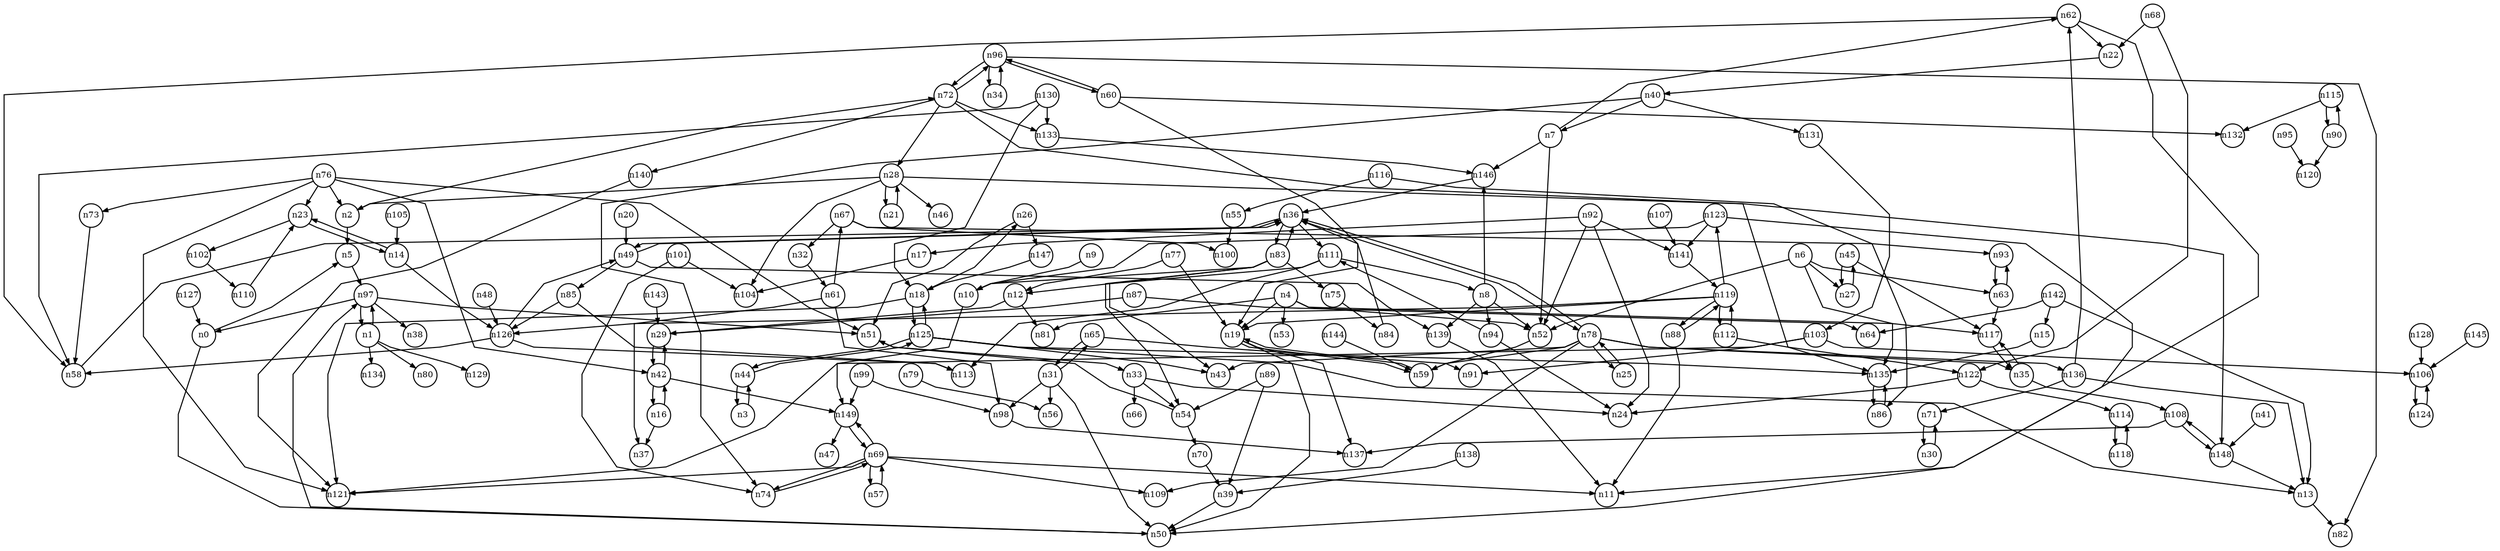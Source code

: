 digraph G{
splines=polyline;
ranksep=0.22;
nodesep=0.22;
nodesize=0.32;
fontsize=8
edge [arrowsize=0.5]
node [fontsize=8 shape=circle width=0.32 fixedsize=shape];

n5 -> n97
n0 -> n5
n0 -> n50
n50 -> n97
n1 -> n80
n1 -> n97
n1 -> n129
n1 -> n134
n97 -> n0
n97 -> n38
n97 -> n51
n97 -> n1
n2 -> n5
n2 -> n72
n19 -> n50
n19 -> n59
n19 -> n137
n4 -> n19
n4 -> n52
n4 -> n53
n4 -> n81
n4 -> n117
n52 -> n59
n117 -> n35
n27 -> n45
n6 -> n27
n6 -> n52
n6 -> n63
n6 -> n135
n63 -> n93
n63 -> n117
n135 -> n86
n7 -> n52
n7 -> n62
n7 -> n146
n62 -> n11
n62 -> n22
n62 -> n58
n146 -> n36
n8 -> n52
n8 -> n94
n8 -> n139
n8 -> n146
n94 -> n24
n94 -> n111
n139 -> n11
n10 -> n149
n9 -> n10
n149 -> n47
n149 -> n69
n29 -> n42
n12 -> n29
n12 -> n81
n13 -> n82
n126 -> n58
n126 -> n113
n126 -> n49
n14 -> n126
n14 -> n23
n15 -> n135
n16 -> n37
n16 -> n42
n42 -> n29
n42 -> n149
n42 -> n16
n17 -> n104
n26 -> n51
n26 -> n147
n18 -> n26
n18 -> n121
n18 -> n125
n59 -> n19
n49 -> n85
n49 -> n139
n49 -> n36
n20 -> n49
n23 -> n14
n23 -> n102
n102 -> n110
n51 -> n33
n147 -> n18
n45 -> n117
n45 -> n27
n28 -> n2
n28 -> n21
n28 -> n46
n28 -> n104
n28 -> n148
n21 -> n28
n148 -> n13
n148 -> n108
n31 -> n50
n31 -> n56
n31 -> n65
n31 -> n98
n65 -> n91
n65 -> n31
n98 -> n137
n33 -> n24
n33 -> n54
n33 -> n66
n54 -> n51
n54 -> n70
n108 -> n137
n108 -> n148
n35 -> n108
n35 -> n117
n36 -> n49
n36 -> n78
n36 -> n83
n36 -> n111
n78 -> n25
n78 -> n35
n78 -> n43
n78 -> n59
n78 -> n109
n78 -> n136
n78 -> n36
n83 -> n10
n83 -> n43
n83 -> n54
n83 -> n75
n83 -> n36
n111 -> n8
n111 -> n12
n111 -> n113
n39 -> n50
n40 -> n7
n40 -> n74
n40 -> n131
n74 -> n69
n131 -> n103
n41 -> n148
n3 -> n44
n44 -> n3
n44 -> n125
n48 -> n126
n85 -> n113
n85 -> n126
n70 -> n39
n55 -> n100
n69 -> n11
n69 -> n74
n69 -> n109
n69 -> n121
n69 -> n149
n69 -> n57
n57 -> n69
n60 -> n19
n60 -> n132
n60 -> n96
n61 -> n37
n61 -> n67
n61 -> n98
n67 -> n32
n67 -> n93
n67 -> n100
n22 -> n40
n58 -> n36
n93 -> n63
n32 -> n61
n68 -> n22
n68 -> n122
n122 -> n24
n122 -> n114
n30 -> n71
n71 -> n30
n72 -> n28
n72 -> n96
n72 -> n133
n72 -> n135
n72 -> n140
n96 -> n34
n96 -> n60
n96 -> n82
n96 -> n72
n133 -> n146
n140 -> n121
n73 -> n58
n84 -> n36
n75 -> n84
n76 -> n2
n76 -> n23
n76 -> n42
n76 -> n51
n76 -> n73
n76 -> n121
n77 -> n12
n77 -> n19
n25 -> n78
n136 -> n13
n136 -> n62
n136 -> n71
n79 -> n56
n86 -> n135
n87 -> n29
n87 -> n64
n88 -> n11
n88 -> n119
n89 -> n39
n89 -> n54
n90 -> n120
n90 -> n115
n92 -> n17
n92 -> n24
n92 -> n52
n92 -> n141
n141 -> n119
n95 -> n120
n34 -> n96
n99 -> n98
n99 -> n149
n101 -> n74
n101 -> n104
n110 -> n23
n103 -> n91
n103 -> n106
n103 -> n121
n106 -> n124
n105 -> n14
n107 -> n141
n112 -> n122
n112 -> n119
n115 -> n90
n115 -> n132
n116 -> n55
n116 -> n86
n114 -> n118
n118 -> n114
n119 -> n19
n119 -> n88
n119 -> n112
n119 -> n123
n119 -> n126
n123 -> n10
n123 -> n50
n123 -> n141
n124 -> n106
n125 -> n13
n125 -> n18
n125 -> n43
n125 -> n44
n125 -> n135
n127 -> n0
n128 -> n106
n130 -> n18
n130 -> n58
n130 -> n133
n138 -> n39
n142 -> n13
n142 -> n15
n142 -> n64
n143 -> n29
n144 -> n59
n145 -> n106
}
